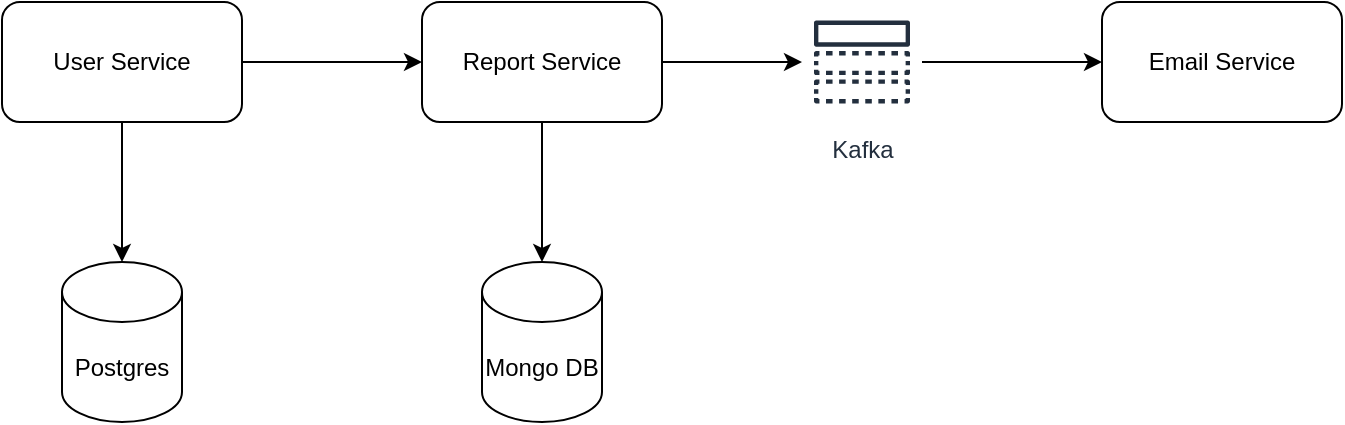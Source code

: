 <mxfile version="22.0.6" type="device">
  <diagram name="Page-1" id="cHYnhvZKH91VDjOYXZK3">
    <mxGraphModel dx="794" dy="832" grid="1" gridSize="10" guides="1" tooltips="1" connect="1" arrows="1" fold="1" page="1" pageScale="1" pageWidth="850" pageHeight="1100" math="0" shadow="0">
      <root>
        <mxCell id="0" />
        <mxCell id="1" parent="0" />
        <mxCell id="CdqcNJ89uwb6u-uzHQc5-11" style="edgeStyle=orthogonalEdgeStyle;rounded=0;orthogonalLoop=1;jettySize=auto;html=1;" edge="1" parent="1" source="CdqcNJ89uwb6u-uzHQc5-1" target="CdqcNJ89uwb6u-uzHQc5-10">
          <mxGeometry relative="1" as="geometry" />
        </mxCell>
        <mxCell id="CdqcNJ89uwb6u-uzHQc5-1" value="User Service" style="rounded=1;whiteSpace=wrap;html=1;" vertex="1" parent="1">
          <mxGeometry x="80" y="210" width="120" height="60" as="geometry" />
        </mxCell>
        <mxCell id="CdqcNJ89uwb6u-uzHQc5-6" style="edgeStyle=orthogonalEdgeStyle;rounded=0;orthogonalLoop=1;jettySize=auto;html=1;exitX=1;exitY=0.5;exitDx=0;exitDy=0;" edge="1" parent="1" source="CdqcNJ89uwb6u-uzHQc5-2" target="CdqcNJ89uwb6u-uzHQc5-5">
          <mxGeometry relative="1" as="geometry" />
        </mxCell>
        <mxCell id="CdqcNJ89uwb6u-uzHQc5-2" value="Report Service" style="rounded=1;whiteSpace=wrap;html=1;" vertex="1" parent="1">
          <mxGeometry x="290" y="210" width="120" height="60" as="geometry" />
        </mxCell>
        <mxCell id="CdqcNJ89uwb6u-uzHQc5-3" value="Email Service" style="rounded=1;whiteSpace=wrap;html=1;" vertex="1" parent="1">
          <mxGeometry x="630" y="210" width="120" height="60" as="geometry" />
        </mxCell>
        <mxCell id="CdqcNJ89uwb6u-uzHQc5-4" value="" style="endArrow=classic;html=1;rounded=0;exitX=1;exitY=0.5;exitDx=0;exitDy=0;entryX=0;entryY=0.5;entryDx=0;entryDy=0;" edge="1" parent="1" source="CdqcNJ89uwb6u-uzHQc5-1" target="CdqcNJ89uwb6u-uzHQc5-2">
          <mxGeometry width="50" height="50" relative="1" as="geometry">
            <mxPoint x="390" y="460" as="sourcePoint" />
            <mxPoint x="440" y="410" as="targetPoint" />
          </mxGeometry>
        </mxCell>
        <mxCell id="CdqcNJ89uwb6u-uzHQc5-7" style="edgeStyle=orthogonalEdgeStyle;rounded=0;orthogonalLoop=1;jettySize=auto;html=1;" edge="1" parent="1" source="CdqcNJ89uwb6u-uzHQc5-5" target="CdqcNJ89uwb6u-uzHQc5-3">
          <mxGeometry relative="1" as="geometry" />
        </mxCell>
        <mxCell id="CdqcNJ89uwb6u-uzHQc5-5" value="Kafka" style="sketch=0;outlineConnect=0;fontColor=#232F3E;gradientColor=none;strokeColor=#232F3E;fillColor=#ffffff;dashed=0;verticalLabelPosition=bottom;verticalAlign=top;align=center;html=1;fontSize=12;fontStyle=0;aspect=fixed;shape=mxgraph.aws4.resourceIcon;resIcon=mxgraph.aws4.topic;" vertex="1" parent="1">
          <mxGeometry x="480" y="210" width="60" height="60" as="geometry" />
        </mxCell>
        <mxCell id="CdqcNJ89uwb6u-uzHQc5-8" value="Mongo DB" style="shape=cylinder3;whiteSpace=wrap;html=1;boundedLbl=1;backgroundOutline=1;size=15;" vertex="1" parent="1">
          <mxGeometry x="320" y="340" width="60" height="80" as="geometry" />
        </mxCell>
        <mxCell id="CdqcNJ89uwb6u-uzHQc5-9" style="edgeStyle=orthogonalEdgeStyle;rounded=0;orthogonalLoop=1;jettySize=auto;html=1;exitX=0.5;exitY=1;exitDx=0;exitDy=0;entryX=0.5;entryY=0;entryDx=0;entryDy=0;entryPerimeter=0;" edge="1" parent="1" source="CdqcNJ89uwb6u-uzHQc5-2" target="CdqcNJ89uwb6u-uzHQc5-8">
          <mxGeometry relative="1" as="geometry" />
        </mxCell>
        <mxCell id="CdqcNJ89uwb6u-uzHQc5-10" value="Postgres" style="shape=cylinder3;whiteSpace=wrap;html=1;boundedLbl=1;backgroundOutline=1;size=15;" vertex="1" parent="1">
          <mxGeometry x="110" y="340" width="60" height="80" as="geometry" />
        </mxCell>
      </root>
    </mxGraphModel>
  </diagram>
</mxfile>
